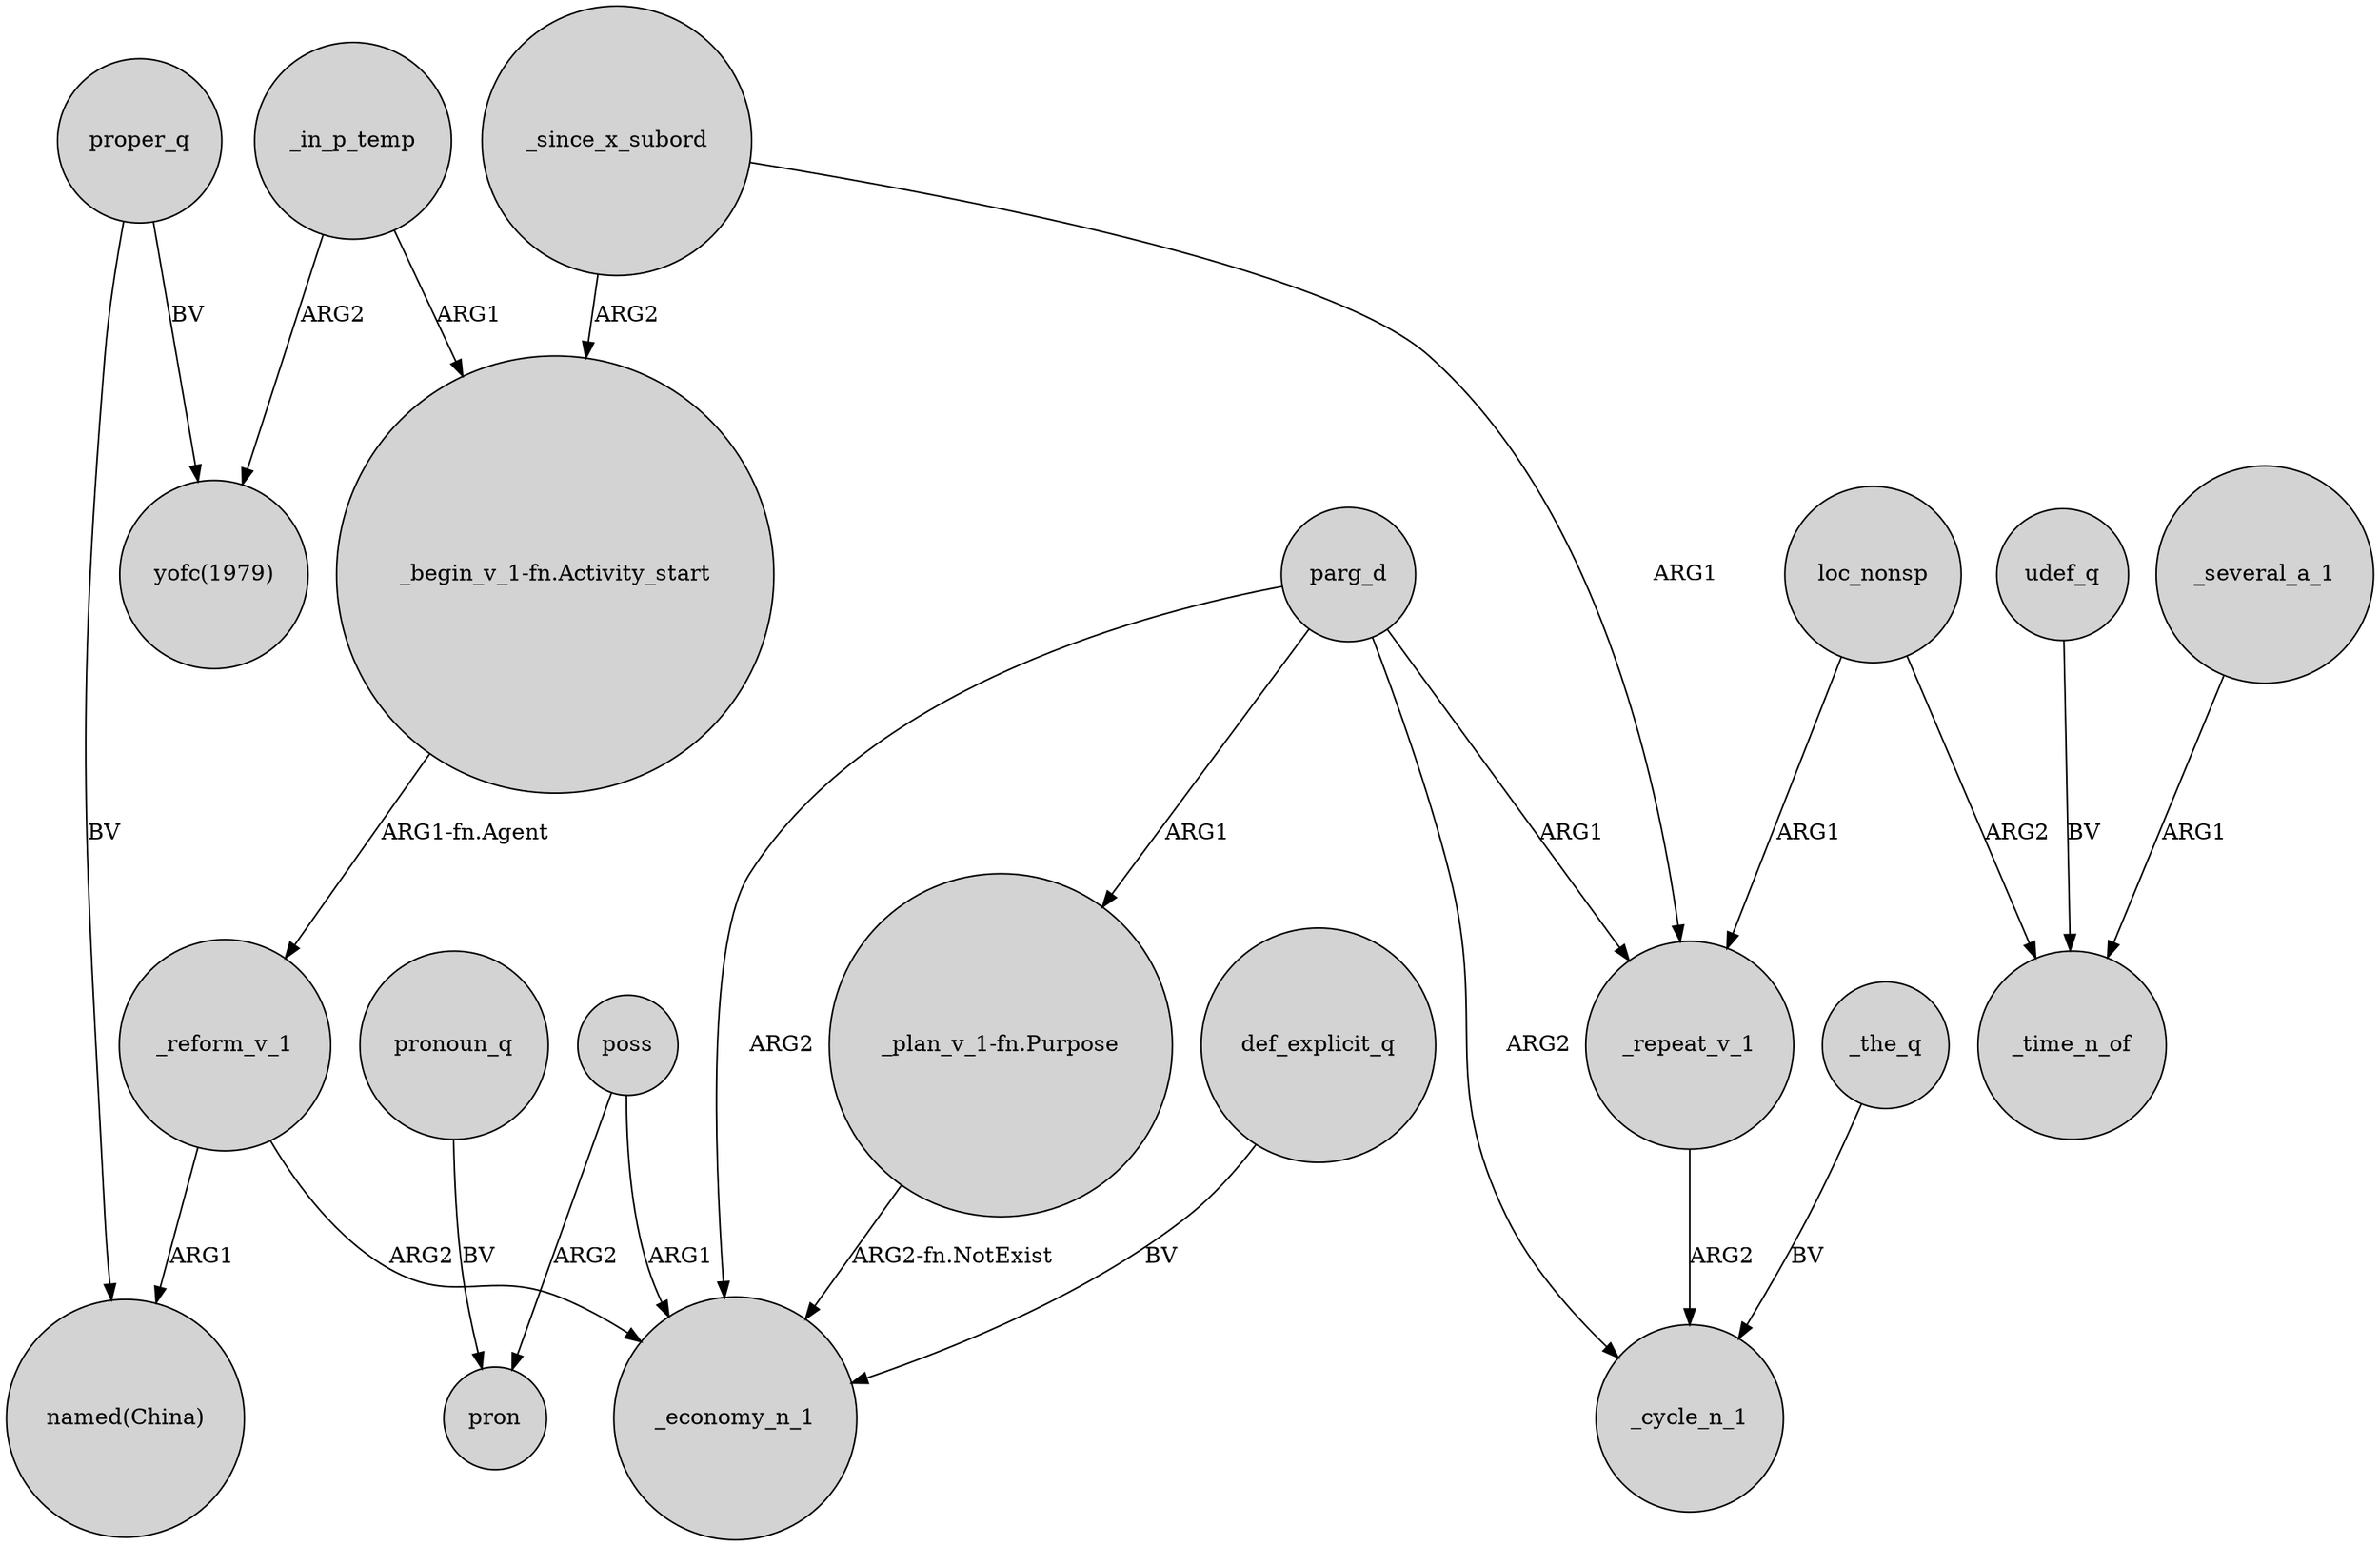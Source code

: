 digraph {
	node [shape=circle style=filled]
	parg_d -> _economy_n_1 [label=ARG2]
	poss -> pron [label=ARG2]
	loc_nonsp -> _repeat_v_1 [label=ARG1]
	"_plan_v_1-fn.Purpose" -> _economy_n_1 [label="ARG2-fn.NotExist"]
	def_explicit_q -> _economy_n_1 [label=BV]
	parg_d -> _repeat_v_1 [label=ARG1]
	_several_a_1 -> _time_n_of [label=ARG1]
	loc_nonsp -> _time_n_of [label=ARG2]
	parg_d -> _cycle_n_1 [label=ARG2]
	poss -> _economy_n_1 [label=ARG1]
	pronoun_q -> pron [label=BV]
	udef_q -> _time_n_of [label=BV]
	proper_q -> "yofc(1979)" [label=BV]
	_reform_v_1 -> "named(China)" [label=ARG1]
	parg_d -> "_plan_v_1-fn.Purpose" [label=ARG1]
	proper_q -> "named(China)" [label=BV]
	_in_p_temp -> "_begin_v_1-fn.Activity_start" [label=ARG1]
	_in_p_temp -> "yofc(1979)" [label=ARG2]
	_since_x_subord -> _repeat_v_1 [label=ARG1]
	_since_x_subord -> "_begin_v_1-fn.Activity_start" [label=ARG2]
	_reform_v_1 -> _economy_n_1 [label=ARG2]
	_repeat_v_1 -> _cycle_n_1 [label=ARG2]
	_the_q -> _cycle_n_1 [label=BV]
	"_begin_v_1-fn.Activity_start" -> _reform_v_1 [label="ARG1-fn.Agent"]
}
